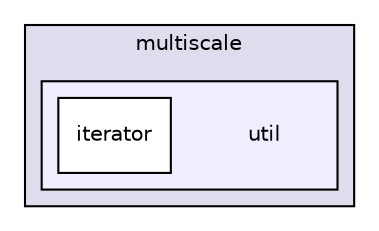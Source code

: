 digraph "include/multiscale/util" {
  compound=true
  node [ fontsize="10", fontname="Helvetica"];
  edge [ labelfontsize="10", labelfontname="Helvetica"];
  subgraph clusterdir_7b9db7c2b41001ca254481ac0f65af63 {
    graph [ bgcolor="#ddddee", pencolor="black", label="multiscale" fontname="Helvetica", fontsize="10", URL="dir_7b9db7c2b41001ca254481ac0f65af63.html"]
  subgraph clusterdir_ff09e8904545ab63e1f07803423f5513 {
    graph [ bgcolor="#eeeeff", pencolor="black", label="" URL="dir_ff09e8904545ab63e1f07803423f5513.html"];
    dir_ff09e8904545ab63e1f07803423f5513 [shape=plaintext label="util"];
    dir_824d8e29ca983f29029521cf8fbfb15d [shape=box label="iterator" color="black" fillcolor="white" style="filled" URL="dir_824d8e29ca983f29029521cf8fbfb15d.html"];
  }
  }
}

